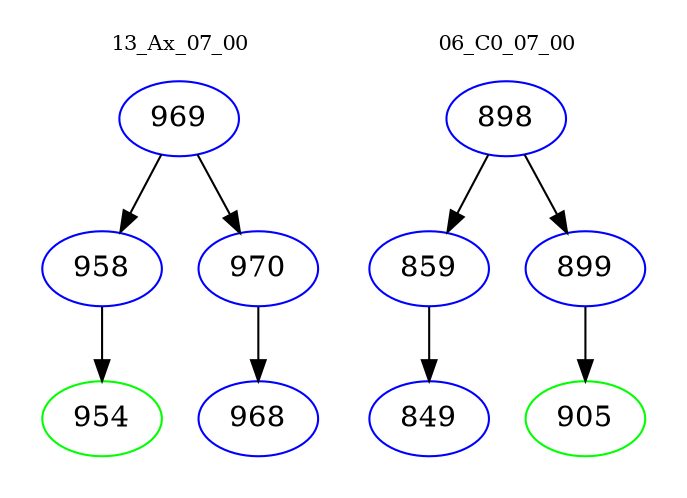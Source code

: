 digraph{
subgraph cluster_0 {
color = white
label = "13_Ax_07_00";
fontsize=10;
T0_969 [label="969", color="blue"]
T0_969 -> T0_958 [color="black"]
T0_958 [label="958", color="blue"]
T0_958 -> T0_954 [color="black"]
T0_954 [label="954", color="green"]
T0_969 -> T0_970 [color="black"]
T0_970 [label="970", color="blue"]
T0_970 -> T0_968 [color="black"]
T0_968 [label="968", color="blue"]
}
subgraph cluster_1 {
color = white
label = "06_C0_07_00";
fontsize=10;
T1_898 [label="898", color="blue"]
T1_898 -> T1_859 [color="black"]
T1_859 [label="859", color="blue"]
T1_859 -> T1_849 [color="black"]
T1_849 [label="849", color="blue"]
T1_898 -> T1_899 [color="black"]
T1_899 [label="899", color="blue"]
T1_899 -> T1_905 [color="black"]
T1_905 [label="905", color="green"]
}
}
